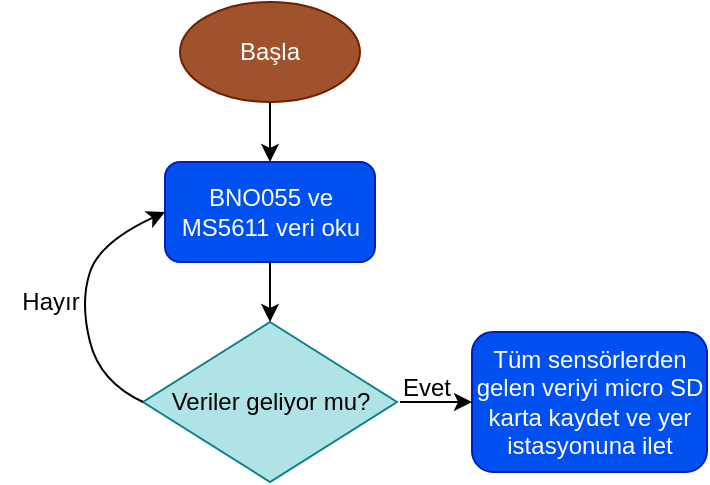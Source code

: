<mxfile version="23.1.8" type="github">
  <diagram id="C5RBs43oDa-KdzZeNtuy" name="Page-1">
    <mxGraphModel dx="510" dy="793" grid="1" gridSize="10" guides="1" tooltips="1" connect="1" arrows="1" fold="1" page="1" pageScale="1" pageWidth="827" pageHeight="1169" math="0" shadow="0">
      <root>
        <mxCell id="WIyWlLk6GJQsqaUBKTNV-0" />
        <mxCell id="WIyWlLk6GJQsqaUBKTNV-1" parent="WIyWlLk6GJQsqaUBKTNV-0" />
        <mxCell id="jm2D2IKr8xj5Y7DlY04t-2" value="Başla" style="ellipse;whiteSpace=wrap;html=1;fillColor=#a0522d;fontColor=#ffffff;strokeColor=#6D1F00;" vertex="1" parent="WIyWlLk6GJQsqaUBKTNV-1">
          <mxGeometry x="150" y="30" width="90" height="50" as="geometry" />
        </mxCell>
        <mxCell id="jm2D2IKr8xj5Y7DlY04t-4" value="BNO055 ve MS5611 veri oku" style="rounded=1;whiteSpace=wrap;html=1;fillColor=#0050EF;fontColor=#ffffff;strokeColor=#001DBC;" vertex="1" parent="WIyWlLk6GJQsqaUBKTNV-1">
          <mxGeometry x="142.5" y="110" width="105" height="50" as="geometry" />
        </mxCell>
        <mxCell id="jm2D2IKr8xj5Y7DlY04t-5" value="Veriler geliyor mu?" style="rhombus;whiteSpace=wrap;html=1;fillColor=#b0e3e6;strokeColor=#0e8088;" vertex="1" parent="WIyWlLk6GJQsqaUBKTNV-1">
          <mxGeometry x="131.5" y="190" width="127" height="80" as="geometry" />
        </mxCell>
        <mxCell id="jm2D2IKr8xj5Y7DlY04t-6" value="Tüm sensörlerden gelen veriyi micro SD karta kaydet ve yer istasyonuna ilet" style="rounded=1;whiteSpace=wrap;html=1;fillColor=#0050ef;strokeColor=#001DBC;fontColor=#ffffff;" vertex="1" parent="WIyWlLk6GJQsqaUBKTNV-1">
          <mxGeometry x="296" y="195" width="117.5" height="70" as="geometry" />
        </mxCell>
        <mxCell id="jm2D2IKr8xj5Y7DlY04t-7" value="" style="endArrow=classic;html=1;rounded=0;entryX=0.5;entryY=0;entryDx=0;entryDy=0;exitX=0.5;exitY=1;exitDx=0;exitDy=0;" edge="1" parent="WIyWlLk6GJQsqaUBKTNV-1" source="jm2D2IKr8xj5Y7DlY04t-2" target="jm2D2IKr8xj5Y7DlY04t-4">
          <mxGeometry width="50" height="50" relative="1" as="geometry">
            <mxPoint x="290" y="100" as="sourcePoint" />
            <mxPoint x="290" y="70" as="targetPoint" />
          </mxGeometry>
        </mxCell>
        <mxCell id="jm2D2IKr8xj5Y7DlY04t-8" value="" style="endArrow=classic;html=1;rounded=0;entryX=0.5;entryY=0;entryDx=0;entryDy=0;exitX=0.5;exitY=1;exitDx=0;exitDy=0;" edge="1" parent="WIyWlLk6GJQsqaUBKTNV-1" source="jm2D2IKr8xj5Y7DlY04t-4" target="jm2D2IKr8xj5Y7DlY04t-5">
          <mxGeometry width="50" height="50" relative="1" as="geometry">
            <mxPoint x="280" y="150" as="sourcePoint" />
            <mxPoint x="330" y="100" as="targetPoint" />
          </mxGeometry>
        </mxCell>
        <mxCell id="jm2D2IKr8xj5Y7DlY04t-9" value="" style="endArrow=classic;html=1;rounded=0;entryX=0;entryY=0.5;entryDx=0;entryDy=0;" edge="1" parent="WIyWlLk6GJQsqaUBKTNV-1" target="jm2D2IKr8xj5Y7DlY04t-6">
          <mxGeometry width="50" height="50" relative="1" as="geometry">
            <mxPoint x="260" y="230" as="sourcePoint" />
            <mxPoint x="320" y="150" as="targetPoint" />
          </mxGeometry>
        </mxCell>
        <mxCell id="jm2D2IKr8xj5Y7DlY04t-10" value="Evet" style="text;html=1;align=center;verticalAlign=middle;resizable=0;points=[];autosize=1;strokeColor=none;fillColor=none;labelBackgroundColor=none;" vertex="1" parent="WIyWlLk6GJQsqaUBKTNV-1">
          <mxGeometry x="247.5" y="208" width="50" height="30" as="geometry" />
        </mxCell>
        <mxCell id="jm2D2IKr8xj5Y7DlY04t-11" value="" style="curved=1;endArrow=classic;html=1;rounded=0;entryX=0;entryY=0.5;entryDx=0;entryDy=0;exitX=0;exitY=0.5;exitDx=0;exitDy=0;" edge="1" parent="WIyWlLk6GJQsqaUBKTNV-1" source="jm2D2IKr8xj5Y7DlY04t-5" target="jm2D2IKr8xj5Y7DlY04t-4">
          <mxGeometry width="50" height="50" relative="1" as="geometry">
            <mxPoint x="90" y="190" as="sourcePoint" />
            <mxPoint x="140" y="140" as="targetPoint" />
            <Array as="points">
              <mxPoint x="110" y="220" />
              <mxPoint x="100" y="180" />
              <mxPoint x="110" y="150" />
            </Array>
          </mxGeometry>
        </mxCell>
        <mxCell id="jm2D2IKr8xj5Y7DlY04t-12" value="Hayır" style="text;html=1;align=center;verticalAlign=middle;resizable=0;points=[];autosize=1;strokeColor=none;fillColor=none;" vertex="1" parent="WIyWlLk6GJQsqaUBKTNV-1">
          <mxGeometry x="60" y="165" width="50" height="30" as="geometry" />
        </mxCell>
      </root>
    </mxGraphModel>
  </diagram>
</mxfile>
